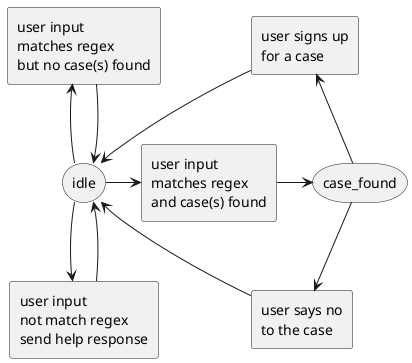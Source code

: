 @startuml
storage idle

storage case_found

rectangle n1 [
user input
matches regex
and case(s) found
]
idle -right-> n1
n1 -right-> case_found

rectangle n2 [
user input
not match regex
send help response
]
idle -down-> n2
n2 --> idle

rectangle n3 [
user input
matches regex
but no case(s) found
]
idle -up-> n3
n3 --> idle

rectangle n4 [
user signs up
for a case
]
case_found -up-> n4
n4 --> idle

rectangle n5 [
user says no
to the case
]
case_found -down-> n5
n5 --> idle
@enduml